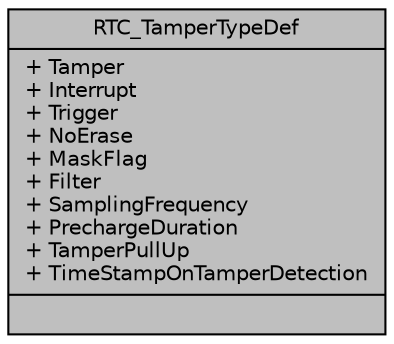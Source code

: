 digraph "RTC_TamperTypeDef"
{
  edge [fontname="Helvetica",fontsize="10",labelfontname="Helvetica",labelfontsize="10"];
  node [fontname="Helvetica",fontsize="10",shape=record];
  Node1 [label="{RTC_TamperTypeDef\n|+ Tamper\l+ Interrupt\l+ Trigger\l+ NoErase\l+ MaskFlag\l+ Filter\l+ SamplingFrequency\l+ PrechargeDuration\l+ TamperPullUp\l+ TimeStampOnTamperDetection\l|}",height=0.2,width=0.4,color="black", fillcolor="grey75", style="filled", fontcolor="black"];
}
